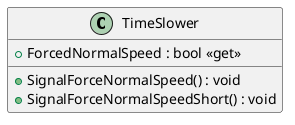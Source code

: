 @startuml
class TimeSlower {
    + ForcedNormalSpeed : bool <<get>>
    + SignalForceNormalSpeed() : void
    + SignalForceNormalSpeedShort() : void
}
@enduml
